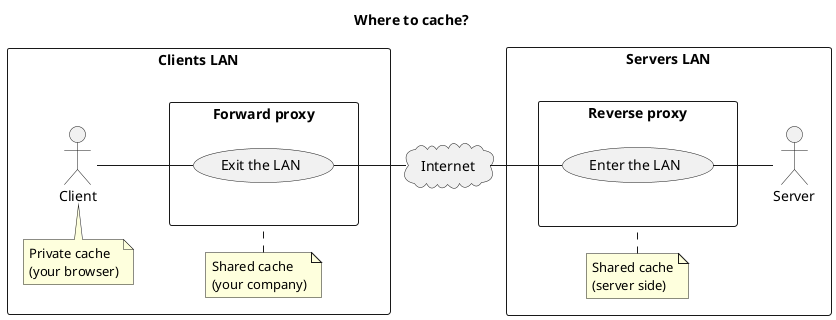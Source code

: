 @startuml
left to right direction
skinparam packageStyle rectangle

title "Where to cache?"

rectangle "Clients LAN" as clientLan {

    actor "Client" as client

    note top of client
        Private cache
        (your browser)
    end note

    rectangle "Forward proxy" as forwardProxy {
        client -- (Exit the LAN)
    }

    note top of forwardProxy
        Shared cache
        (your company)
    end note
}

cloud "Internet" as internet {
    (Exit the LAN) -- internet
}

rectangle "Servers LAN" as serverLan {

    actor "Server" as server

    rectangle "Reverse proxy" as reverseProxy {
        internet -- (Enter the LAN)
        (Enter the LAN) -- server
    }

    note top of reverseProxy
        Shared cache
        (server side)
    end note
}
@enduml
